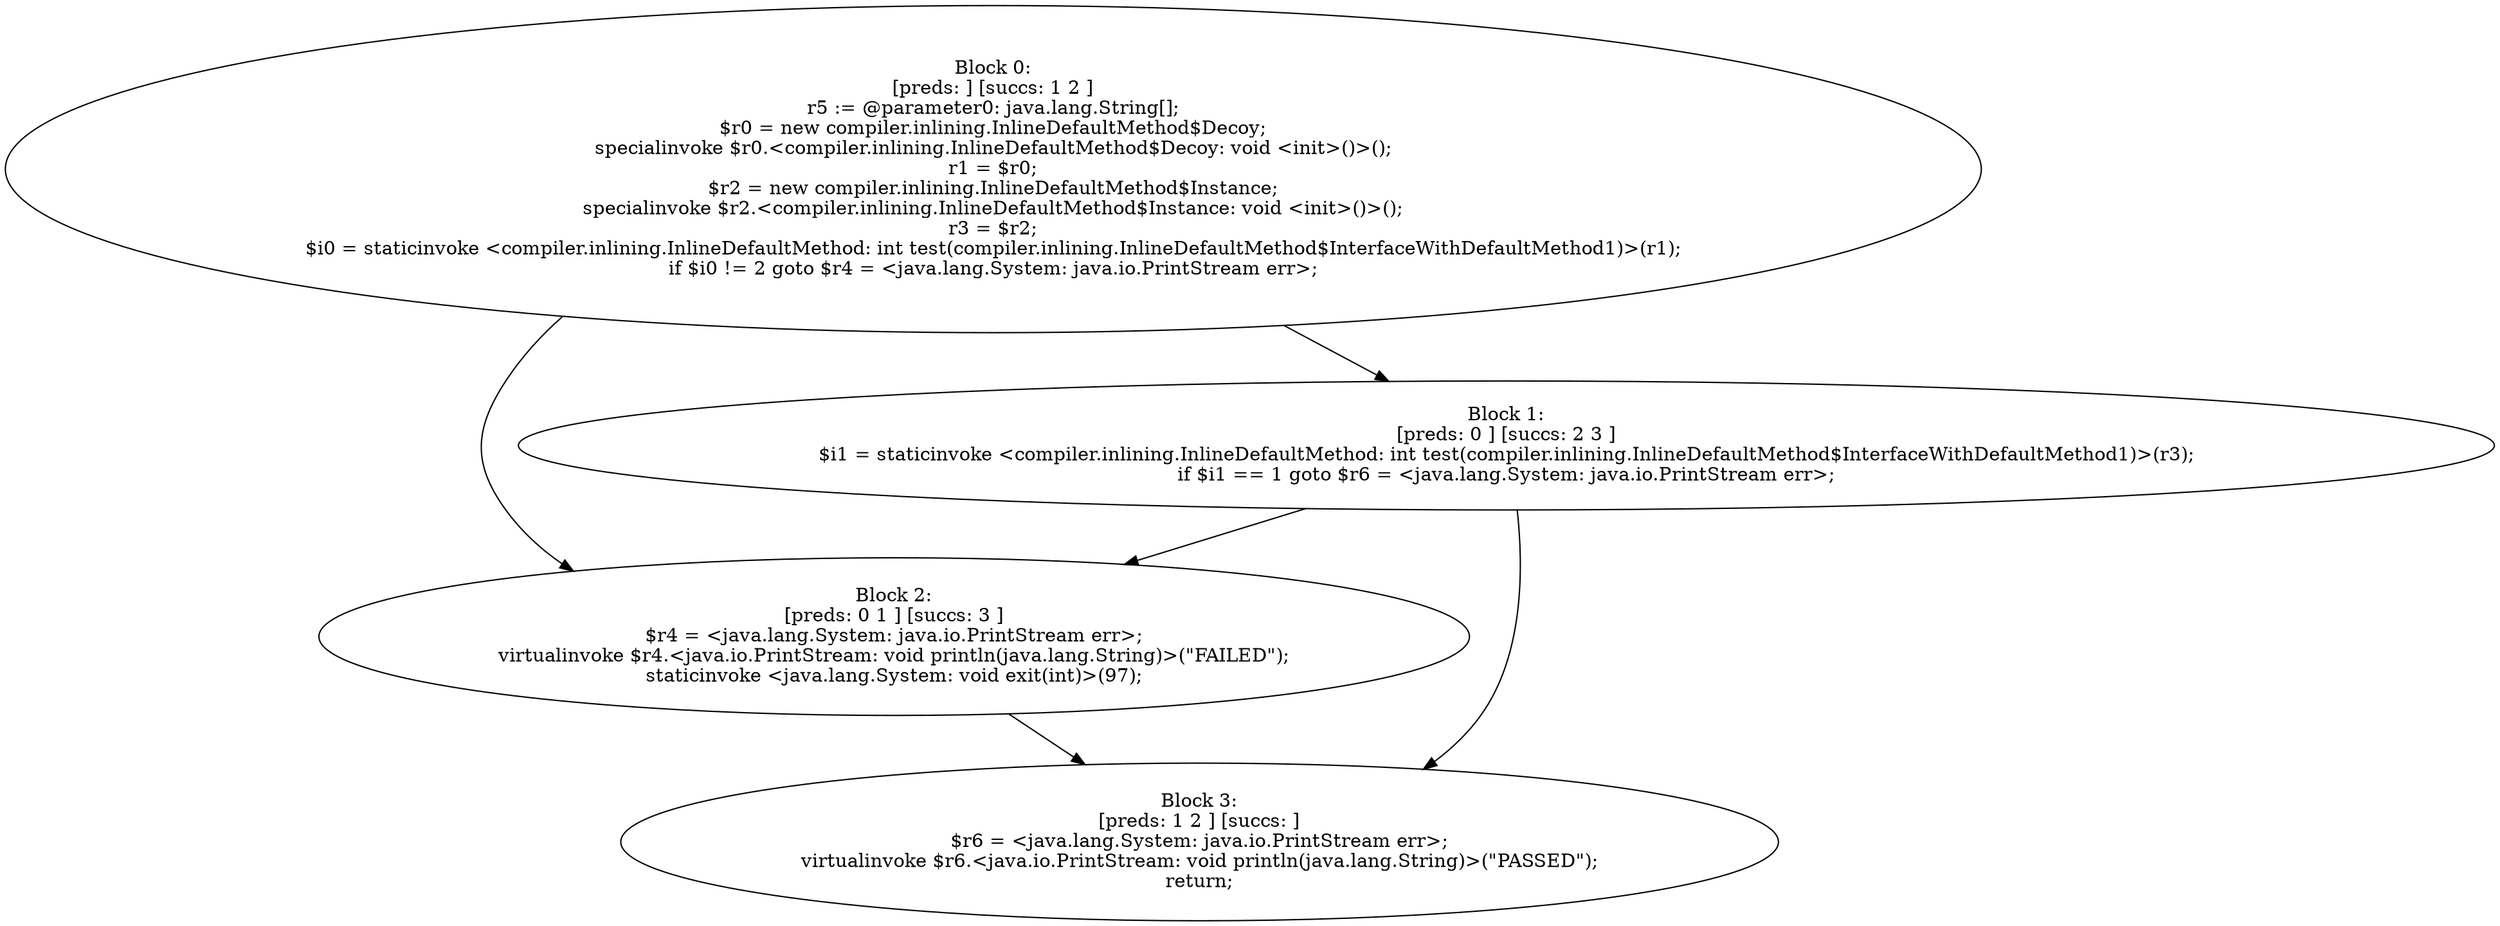 digraph "unitGraph" {
    "Block 0:
[preds: ] [succs: 1 2 ]
r5 := @parameter0: java.lang.String[];
$r0 = new compiler.inlining.InlineDefaultMethod$Decoy;
specialinvoke $r0.<compiler.inlining.InlineDefaultMethod$Decoy: void <init>()>();
r1 = $r0;
$r2 = new compiler.inlining.InlineDefaultMethod$Instance;
specialinvoke $r2.<compiler.inlining.InlineDefaultMethod$Instance: void <init>()>();
r3 = $r2;
$i0 = staticinvoke <compiler.inlining.InlineDefaultMethod: int test(compiler.inlining.InlineDefaultMethod$InterfaceWithDefaultMethod1)>(r1);
if $i0 != 2 goto $r4 = <java.lang.System: java.io.PrintStream err>;
"
    "Block 1:
[preds: 0 ] [succs: 2 3 ]
$i1 = staticinvoke <compiler.inlining.InlineDefaultMethod: int test(compiler.inlining.InlineDefaultMethod$InterfaceWithDefaultMethod1)>(r3);
if $i1 == 1 goto $r6 = <java.lang.System: java.io.PrintStream err>;
"
    "Block 2:
[preds: 0 1 ] [succs: 3 ]
$r4 = <java.lang.System: java.io.PrintStream err>;
virtualinvoke $r4.<java.io.PrintStream: void println(java.lang.String)>(\"FAILED\");
staticinvoke <java.lang.System: void exit(int)>(97);
"
    "Block 3:
[preds: 1 2 ] [succs: ]
$r6 = <java.lang.System: java.io.PrintStream err>;
virtualinvoke $r6.<java.io.PrintStream: void println(java.lang.String)>(\"PASSED\");
return;
"
    "Block 0:
[preds: ] [succs: 1 2 ]
r5 := @parameter0: java.lang.String[];
$r0 = new compiler.inlining.InlineDefaultMethod$Decoy;
specialinvoke $r0.<compiler.inlining.InlineDefaultMethod$Decoy: void <init>()>();
r1 = $r0;
$r2 = new compiler.inlining.InlineDefaultMethod$Instance;
specialinvoke $r2.<compiler.inlining.InlineDefaultMethod$Instance: void <init>()>();
r3 = $r2;
$i0 = staticinvoke <compiler.inlining.InlineDefaultMethod: int test(compiler.inlining.InlineDefaultMethod$InterfaceWithDefaultMethod1)>(r1);
if $i0 != 2 goto $r4 = <java.lang.System: java.io.PrintStream err>;
"->"Block 1:
[preds: 0 ] [succs: 2 3 ]
$i1 = staticinvoke <compiler.inlining.InlineDefaultMethod: int test(compiler.inlining.InlineDefaultMethod$InterfaceWithDefaultMethod1)>(r3);
if $i1 == 1 goto $r6 = <java.lang.System: java.io.PrintStream err>;
";
    "Block 0:
[preds: ] [succs: 1 2 ]
r5 := @parameter0: java.lang.String[];
$r0 = new compiler.inlining.InlineDefaultMethod$Decoy;
specialinvoke $r0.<compiler.inlining.InlineDefaultMethod$Decoy: void <init>()>();
r1 = $r0;
$r2 = new compiler.inlining.InlineDefaultMethod$Instance;
specialinvoke $r2.<compiler.inlining.InlineDefaultMethod$Instance: void <init>()>();
r3 = $r2;
$i0 = staticinvoke <compiler.inlining.InlineDefaultMethod: int test(compiler.inlining.InlineDefaultMethod$InterfaceWithDefaultMethod1)>(r1);
if $i0 != 2 goto $r4 = <java.lang.System: java.io.PrintStream err>;
"->"Block 2:
[preds: 0 1 ] [succs: 3 ]
$r4 = <java.lang.System: java.io.PrintStream err>;
virtualinvoke $r4.<java.io.PrintStream: void println(java.lang.String)>(\"FAILED\");
staticinvoke <java.lang.System: void exit(int)>(97);
";
    "Block 1:
[preds: 0 ] [succs: 2 3 ]
$i1 = staticinvoke <compiler.inlining.InlineDefaultMethod: int test(compiler.inlining.InlineDefaultMethod$InterfaceWithDefaultMethod1)>(r3);
if $i1 == 1 goto $r6 = <java.lang.System: java.io.PrintStream err>;
"->"Block 2:
[preds: 0 1 ] [succs: 3 ]
$r4 = <java.lang.System: java.io.PrintStream err>;
virtualinvoke $r4.<java.io.PrintStream: void println(java.lang.String)>(\"FAILED\");
staticinvoke <java.lang.System: void exit(int)>(97);
";
    "Block 1:
[preds: 0 ] [succs: 2 3 ]
$i1 = staticinvoke <compiler.inlining.InlineDefaultMethod: int test(compiler.inlining.InlineDefaultMethod$InterfaceWithDefaultMethod1)>(r3);
if $i1 == 1 goto $r6 = <java.lang.System: java.io.PrintStream err>;
"->"Block 3:
[preds: 1 2 ] [succs: ]
$r6 = <java.lang.System: java.io.PrintStream err>;
virtualinvoke $r6.<java.io.PrintStream: void println(java.lang.String)>(\"PASSED\");
return;
";
    "Block 2:
[preds: 0 1 ] [succs: 3 ]
$r4 = <java.lang.System: java.io.PrintStream err>;
virtualinvoke $r4.<java.io.PrintStream: void println(java.lang.String)>(\"FAILED\");
staticinvoke <java.lang.System: void exit(int)>(97);
"->"Block 3:
[preds: 1 2 ] [succs: ]
$r6 = <java.lang.System: java.io.PrintStream err>;
virtualinvoke $r6.<java.io.PrintStream: void println(java.lang.String)>(\"PASSED\");
return;
";
}
